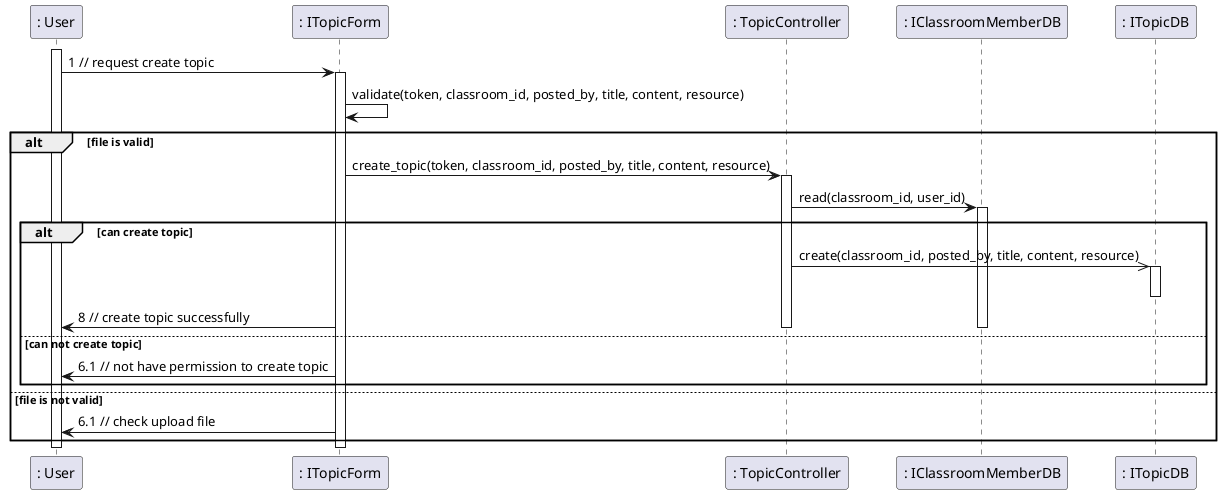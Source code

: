 @startuml createTopic
activate ": User"

": User" -> ": ITopicForm": 1 // request create topic 
activate ": ITopicForm"
": ITopicForm" -> ": ITopicForm": validate(token, classroom_id, posted_by, title, content, resource)
alt file is valid
    ": ITopicForm" -> ": TopicController": create_topic(token, classroom_id, posted_by, title, content, resource)
    activate ": TopicController"
    ": TopicController" -> ": IClassroomMemberDB": read(classroom_id, user_id)
    activate ": IClassroomMemberDB"
    alt can create topic
        ": TopicController" ->> ": ITopicDB": create(classroom_id, posted_by, title, content, resource)
        activate ": ITopicDB"
        deactivate ": ITopicDB"
        ": ITopicForm" -> ": User": 8 // create topic successfully
    else can not create topic
        deactivate ": IClassroomMemberDB"
        deactivate ": TopicController"
        ": ITopicForm" -> ": User": 6.1 // not have permission to create topic
    end
else file is not valid
    ": ITopicForm" -> ": User": 6.1 // check upload file
end


deactivate ": User"
deactivate ": ITopicForm"


@enduml